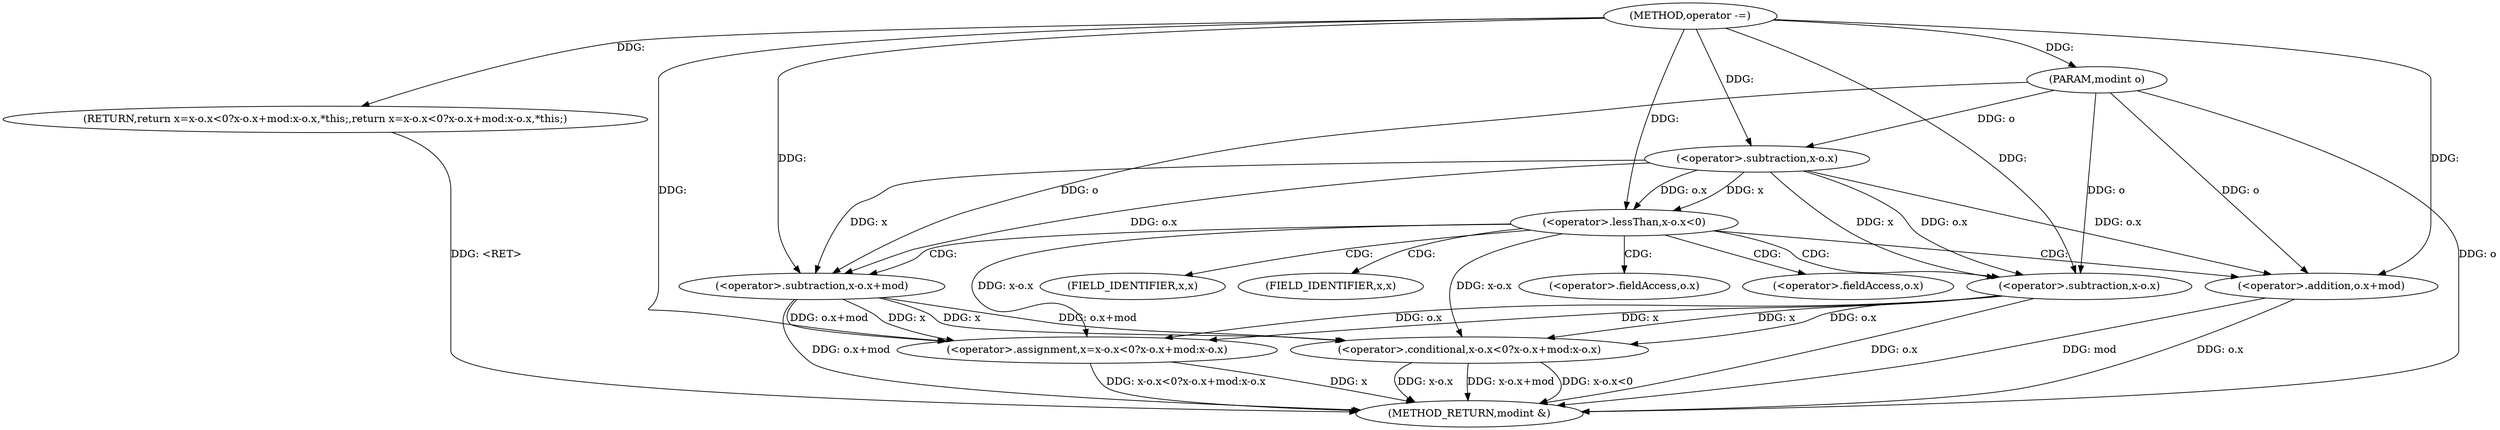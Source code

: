 digraph "operator -=" {  
"1000251" [label = "(METHOD,operator -=)" ]
"1000280" [label = "(METHOD_RETURN,modint &)" ]
"1000252" [label = "(PARAM,modint o)" ]
"1000254" [label = "(RETURN,return x=x-o.x<0?x-o.x+mod:x-o.x,*this;,return x=x-o.x<0?x-o.x+mod:x-o.x,*this;)" ]
"1000256" [label = "(<operator>.assignment,x=x-o.x<0?x-o.x+mod:x-o.x)" ]
"1000258" [label = "(<operator>.conditional,x-o.x<0?x-o.x+mod:x-o.x)" ]
"1000259" [label = "(<operator>.lessThan,x-o.x<0)" ]
"1000266" [label = "(<operator>.subtraction,x-o.x+mod)" ]
"1000273" [label = "(<operator>.subtraction,x-o.x)" ]
"1000260" [label = "(<operator>.subtraction,x-o.x)" ]
"1000268" [label = "(<operator>.addition,o.x+mod)" ]
"1000275" [label = "(<operator>.fieldAccess,o.x)" ]
"1000269" [label = "(<operator>.fieldAccess,o.x)" ]
"1000277" [label = "(FIELD_IDENTIFIER,x,x)" ]
"1000271" [label = "(FIELD_IDENTIFIER,x,x)" ]
  "1000254" -> "1000280"  [ label = "DDG: <RET>"] 
  "1000252" -> "1000280"  [ label = "DDG: o"] 
  "1000256" -> "1000280"  [ label = "DDG: x"] 
  "1000258" -> "1000280"  [ label = "DDG: x-o.x<0"] 
  "1000273" -> "1000280"  [ label = "DDG: o.x"] 
  "1000258" -> "1000280"  [ label = "DDG: x-o.x"] 
  "1000268" -> "1000280"  [ label = "DDG: o.x"] 
  "1000266" -> "1000280"  [ label = "DDG: o.x+mod"] 
  "1000258" -> "1000280"  [ label = "DDG: x-o.x+mod"] 
  "1000256" -> "1000280"  [ label = "DDG: x-o.x<0?x-o.x+mod:x-o.x"] 
  "1000268" -> "1000280"  [ label = "DDG: mod"] 
  "1000251" -> "1000252"  [ label = "DDG: "] 
  "1000251" -> "1000254"  [ label = "DDG: "] 
  "1000273" -> "1000256"  [ label = "DDG: x"] 
  "1000273" -> "1000256"  [ label = "DDG: o.x"] 
  "1000259" -> "1000256"  [ label = "DDG: x-o.x"] 
  "1000266" -> "1000256"  [ label = "DDG: x"] 
  "1000266" -> "1000256"  [ label = "DDG: o.x+mod"] 
  "1000251" -> "1000256"  [ label = "DDG: "] 
  "1000266" -> "1000258"  [ label = "DDG: x"] 
  "1000266" -> "1000258"  [ label = "DDG: o.x+mod"] 
  "1000273" -> "1000258"  [ label = "DDG: x"] 
  "1000273" -> "1000258"  [ label = "DDG: o.x"] 
  "1000259" -> "1000258"  [ label = "DDG: x-o.x"] 
  "1000260" -> "1000259"  [ label = "DDG: x"] 
  "1000260" -> "1000259"  [ label = "DDG: o.x"] 
  "1000251" -> "1000259"  [ label = "DDG: "] 
  "1000260" -> "1000266"  [ label = "DDG: x"] 
  "1000251" -> "1000266"  [ label = "DDG: "] 
  "1000260" -> "1000266"  [ label = "DDG: o.x"] 
  "1000252" -> "1000266"  [ label = "DDG: o"] 
  "1000260" -> "1000273"  [ label = "DDG: x"] 
  "1000251" -> "1000273"  [ label = "DDG: "] 
  "1000260" -> "1000273"  [ label = "DDG: o.x"] 
  "1000252" -> "1000273"  [ label = "DDG: o"] 
  "1000251" -> "1000260"  [ label = "DDG: "] 
  "1000252" -> "1000260"  [ label = "DDG: o"] 
  "1000260" -> "1000268"  [ label = "DDG: o.x"] 
  "1000252" -> "1000268"  [ label = "DDG: o"] 
  "1000251" -> "1000268"  [ label = "DDG: "] 
  "1000259" -> "1000273"  [ label = "CDG: "] 
  "1000259" -> "1000269"  [ label = "CDG: "] 
  "1000259" -> "1000271"  [ label = "CDG: "] 
  "1000259" -> "1000277"  [ label = "CDG: "] 
  "1000259" -> "1000266"  [ label = "CDG: "] 
  "1000259" -> "1000268"  [ label = "CDG: "] 
  "1000259" -> "1000275"  [ label = "CDG: "] 
}
